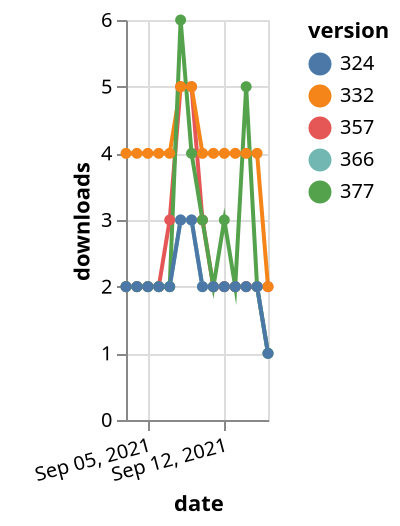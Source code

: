 {"$schema": "https://vega.github.io/schema/vega-lite/v5.json", "description": "A simple bar chart with embedded data.", "data": {"values": [{"date": "2021-09-03", "total": 2329, "delta": 2, "version": "366"}, {"date": "2021-09-04", "total": 2331, "delta": 2, "version": "366"}, {"date": "2021-09-05", "total": 2333, "delta": 2, "version": "366"}, {"date": "2021-09-06", "total": 2335, "delta": 2, "version": "366"}, {"date": "2021-09-07", "total": 2337, "delta": 2, "version": "366"}, {"date": "2021-09-08", "total": 2340, "delta": 3, "version": "366"}, {"date": "2021-09-09", "total": 2343, "delta": 3, "version": "366"}, {"date": "2021-09-10", "total": 2345, "delta": 2, "version": "366"}, {"date": "2021-09-11", "total": 2347, "delta": 2, "version": "366"}, {"date": "2021-09-12", "total": 2349, "delta": 2, "version": "366"}, {"date": "2021-09-13", "total": 2351, "delta": 2, "version": "366"}, {"date": "2021-09-14", "total": 2353, "delta": 2, "version": "366"}, {"date": "2021-09-15", "total": 2355, "delta": 2, "version": "366"}, {"date": "2021-09-16", "total": 2356, "delta": 1, "version": "366"}, {"date": "2021-09-03", "total": 2931, "delta": 2, "version": "357"}, {"date": "2021-09-04", "total": 2933, "delta": 2, "version": "357"}, {"date": "2021-09-05", "total": 2935, "delta": 2, "version": "357"}, {"date": "2021-09-06", "total": 2937, "delta": 2, "version": "357"}, {"date": "2021-09-07", "total": 2940, "delta": 3, "version": "357"}, {"date": "2021-09-08", "total": 2945, "delta": 5, "version": "357"}, {"date": "2021-09-09", "total": 2950, "delta": 5, "version": "357"}, {"date": "2021-09-10", "total": 2953, "delta": 3, "version": "357"}, {"date": "2021-09-11", "total": 2955, "delta": 2, "version": "357"}, {"date": "2021-09-12", "total": 2957, "delta": 2, "version": "357"}, {"date": "2021-09-13", "total": 2959, "delta": 2, "version": "357"}, {"date": "2021-09-14", "total": 2961, "delta": 2, "version": "357"}, {"date": "2021-09-15", "total": 2963, "delta": 2, "version": "357"}, {"date": "2021-09-16", "total": 2965, "delta": 2, "version": "357"}, {"date": "2021-09-03", "total": 4966, "delta": 4, "version": "332"}, {"date": "2021-09-04", "total": 4970, "delta": 4, "version": "332"}, {"date": "2021-09-05", "total": 4974, "delta": 4, "version": "332"}, {"date": "2021-09-06", "total": 4978, "delta": 4, "version": "332"}, {"date": "2021-09-07", "total": 4982, "delta": 4, "version": "332"}, {"date": "2021-09-08", "total": 4987, "delta": 5, "version": "332"}, {"date": "2021-09-09", "total": 4992, "delta": 5, "version": "332"}, {"date": "2021-09-10", "total": 4996, "delta": 4, "version": "332"}, {"date": "2021-09-11", "total": 5000, "delta": 4, "version": "332"}, {"date": "2021-09-12", "total": 5004, "delta": 4, "version": "332"}, {"date": "2021-09-13", "total": 5008, "delta": 4, "version": "332"}, {"date": "2021-09-14", "total": 5012, "delta": 4, "version": "332"}, {"date": "2021-09-15", "total": 5016, "delta": 4, "version": "332"}, {"date": "2021-09-16", "total": 5018, "delta": 2, "version": "332"}, {"date": "2021-09-03", "total": 2125, "delta": 2, "version": "377"}, {"date": "2021-09-04", "total": 2127, "delta": 2, "version": "377"}, {"date": "2021-09-05", "total": 2129, "delta": 2, "version": "377"}, {"date": "2021-09-06", "total": 2131, "delta": 2, "version": "377"}, {"date": "2021-09-07", "total": 2133, "delta": 2, "version": "377"}, {"date": "2021-09-08", "total": 2139, "delta": 6, "version": "377"}, {"date": "2021-09-09", "total": 2143, "delta": 4, "version": "377"}, {"date": "2021-09-10", "total": 2146, "delta": 3, "version": "377"}, {"date": "2021-09-11", "total": 2148, "delta": 2, "version": "377"}, {"date": "2021-09-12", "total": 2151, "delta": 3, "version": "377"}, {"date": "2021-09-13", "total": 2153, "delta": 2, "version": "377"}, {"date": "2021-09-14", "total": 2158, "delta": 5, "version": "377"}, {"date": "2021-09-15", "total": 2160, "delta": 2, "version": "377"}, {"date": "2021-09-16", "total": 2161, "delta": 1, "version": "377"}, {"date": "2021-09-03", "total": 2653, "delta": 2, "version": "324"}, {"date": "2021-09-04", "total": 2655, "delta": 2, "version": "324"}, {"date": "2021-09-05", "total": 2657, "delta": 2, "version": "324"}, {"date": "2021-09-06", "total": 2659, "delta": 2, "version": "324"}, {"date": "2021-09-07", "total": 2661, "delta": 2, "version": "324"}, {"date": "2021-09-08", "total": 2664, "delta": 3, "version": "324"}, {"date": "2021-09-09", "total": 2667, "delta": 3, "version": "324"}, {"date": "2021-09-10", "total": 2669, "delta": 2, "version": "324"}, {"date": "2021-09-11", "total": 2671, "delta": 2, "version": "324"}, {"date": "2021-09-12", "total": 2673, "delta": 2, "version": "324"}, {"date": "2021-09-13", "total": 2675, "delta": 2, "version": "324"}, {"date": "2021-09-14", "total": 2677, "delta": 2, "version": "324"}, {"date": "2021-09-15", "total": 2679, "delta": 2, "version": "324"}, {"date": "2021-09-16", "total": 2680, "delta": 1, "version": "324"}]}, "width": "container", "mark": {"type": "line", "point": {"filled": true}}, "encoding": {"x": {"field": "date", "type": "temporal", "timeUnit": "yearmonthdate", "title": "date", "axis": {"labelAngle": -15}}, "y": {"field": "delta", "type": "quantitative", "title": "downloads"}, "color": {"field": "version", "type": "nominal"}, "tooltip": {"field": "delta"}}}
